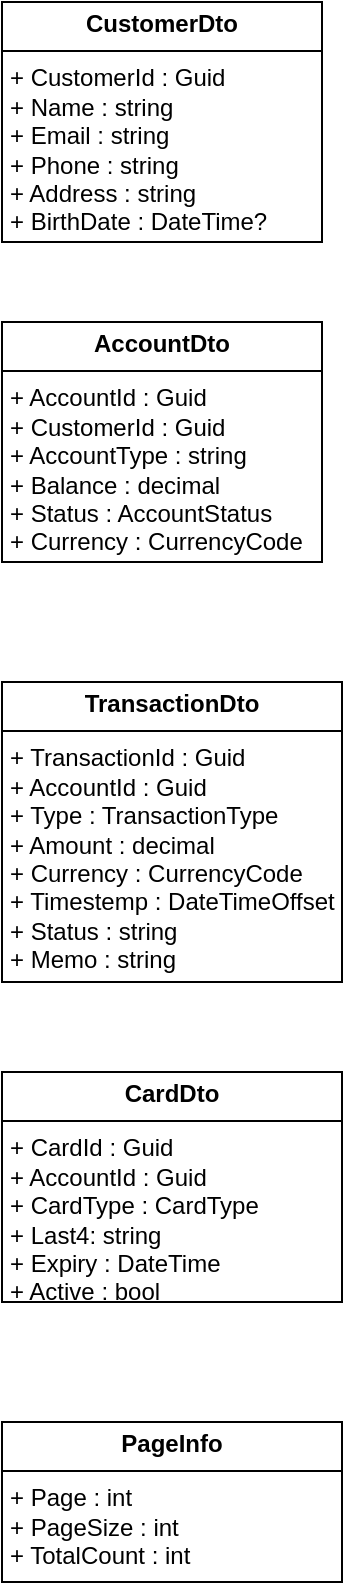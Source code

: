 <mxfile>
    <diagram id="l6KXP2zXiG89hpc-AJ43" name="第 1 页">
        <mxGraphModel dx="426" dy="786" grid="1" gridSize="10" guides="1" tooltips="1" connect="1" arrows="1" fold="1" page="1" pageScale="1" pageWidth="827" pageHeight="1169" math="0" shadow="0">
            <root>
                <mxCell id="0"/>
                <mxCell id="1" parent="0"/>
                <mxCell id="2" value="&lt;p style=&quot;margin:0px;margin-top:4px;text-align:center;&quot;&gt;&lt;b&gt;CustomerDto&lt;/b&gt;&lt;/p&gt;&lt;hr size=&quot;1&quot; style=&quot;border-style:solid;&quot;&gt;&lt;p style=&quot;margin:0px;margin-left:4px;&quot;&gt;+ CustomerId : Guid&lt;/p&gt;&lt;p style=&quot;margin:0px;margin-left:4px;&quot;&gt;+ Name : string&lt;/p&gt;&lt;p style=&quot;margin:0px;margin-left:4px;&quot;&gt;+ Email : string&lt;/p&gt;&lt;p style=&quot;margin:0px;margin-left:4px;&quot;&gt;+ Phone : string&lt;/p&gt;&lt;p style=&quot;margin:0px;margin-left:4px;&quot;&gt;+ Address : string&lt;/p&gt;&lt;p style=&quot;margin:0px;margin-left:4px;&quot;&gt;+ BirthDate : DateTime?&lt;/p&gt;" style="verticalAlign=top;align=left;overflow=fill;html=1;whiteSpace=wrap;" parent="1" vertex="1">
                    <mxGeometry x="60" y="50" width="160" height="120" as="geometry"/>
                </mxCell>
                <mxCell id="3" value="&lt;p style=&quot;margin:0px;margin-top:4px;text-align:center;&quot;&gt;&lt;b&gt;AccountDto&lt;/b&gt;&lt;/p&gt;&lt;hr size=&quot;1&quot; style=&quot;border-style:solid;&quot;&gt;&lt;p style=&quot;margin:0px;margin-left:4px;&quot;&gt;+ AccountId : Guid&lt;/p&gt;&lt;p style=&quot;margin:0px;margin-left:4px;&quot;&gt;+ CustomerId : Guid&lt;/p&gt;&lt;p style=&quot;margin:0px;margin-left:4px;&quot;&gt;+ AccountType : string&lt;/p&gt;&lt;p style=&quot;margin:0px;margin-left:4px;&quot;&gt;+ Balance : decimal&lt;/p&gt;&lt;p style=&quot;margin:0px;margin-left:4px;&quot;&gt;+ Status : AccountStatus&lt;/p&gt;&lt;p style=&quot;margin:0px;margin-left:4px;&quot;&gt;+ Currency : CurrencyCode&lt;/p&gt;" style="verticalAlign=top;align=left;overflow=fill;html=1;whiteSpace=wrap;" vertex="1" parent="1">
                    <mxGeometry x="60" y="210" width="160" height="120" as="geometry"/>
                </mxCell>
                <mxCell id="4" value="&lt;p style=&quot;margin:0px;margin-top:4px;text-align:center;&quot;&gt;&lt;b&gt;TransactionDto&lt;/b&gt;&lt;/p&gt;&lt;hr size=&quot;1&quot; style=&quot;border-style:solid;&quot;&gt;&lt;p style=&quot;margin:0px;margin-left:4px;&quot;&gt;+ TransactionId : Guid&lt;/p&gt;&lt;p style=&quot;margin:0px;margin-left:4px;&quot;&gt;+ AccountId : Guid&lt;/p&gt;&lt;p style=&quot;margin:0px;margin-left:4px;&quot;&gt;+ Type : TransactionType&lt;/p&gt;&lt;p style=&quot;margin:0px;margin-left:4px;&quot;&gt;+ Amount : decimal&lt;/p&gt;&lt;p style=&quot;margin:0px;margin-left:4px;&quot;&gt;+ Currency : CurrencyCode&lt;/p&gt;&lt;p style=&quot;margin:0px;margin-left:4px;&quot;&gt;+ Timestemp : DateTimeOffset&lt;/p&gt;&lt;p style=&quot;margin:0px;margin-left:4px;&quot;&gt;+ Status : string&lt;/p&gt;&lt;p style=&quot;margin:0px;margin-left:4px;&quot;&gt;+ Memo : string&lt;/p&gt;" style="verticalAlign=top;align=left;overflow=fill;html=1;whiteSpace=wrap;" vertex="1" parent="1">
                    <mxGeometry x="60" y="390" width="170" height="150" as="geometry"/>
                </mxCell>
                <mxCell id="5" value="&lt;p style=&quot;margin:0px;margin-top:4px;text-align:center;&quot;&gt;&lt;b&gt;CardDto&lt;/b&gt;&lt;/p&gt;&lt;hr size=&quot;1&quot; style=&quot;border-style:solid;&quot;&gt;&lt;p style=&quot;margin:0px;margin-left:4px;&quot;&gt;+ CardId : Guid&lt;/p&gt;&lt;p style=&quot;margin:0px;margin-left:4px;&quot;&gt;+ AccountId : Guid&lt;/p&gt;&lt;p style=&quot;margin:0px;margin-left:4px;&quot;&gt;+ CardType : CardType&lt;/p&gt;&lt;p style=&quot;margin:0px;margin-left:4px;&quot;&gt;+ Last4: string&lt;/p&gt;&lt;p style=&quot;margin:0px;margin-left:4px;&quot;&gt;+ Expiry : DateTime&lt;/p&gt;&lt;p style=&quot;margin:0px;margin-left:4px;&quot;&gt;+ Active : bool&lt;/p&gt;" style="verticalAlign=top;align=left;overflow=fill;html=1;whiteSpace=wrap;" vertex="1" parent="1">
                    <mxGeometry x="60" y="585" width="170" height="115" as="geometry"/>
                </mxCell>
                <mxCell id="6" value="&lt;p style=&quot;margin:0px;margin-top:4px;text-align:center;&quot;&gt;&lt;b&gt;PageInfo&lt;/b&gt;&lt;/p&gt;&lt;hr size=&quot;1&quot; style=&quot;border-style:solid;&quot;&gt;&lt;p style=&quot;margin:0px;margin-left:4px;&quot;&gt;+ Page : int&amp;nbsp;&lt;/p&gt;&lt;p style=&quot;margin:0px;margin-left:4px;&quot;&gt;+ PageSize : int&lt;/p&gt;&lt;p style=&quot;margin:0px;margin-left:4px;&quot;&gt;+ TotalCount : int&lt;/p&gt;" style="verticalAlign=top;align=left;overflow=fill;html=1;whiteSpace=wrap;" vertex="1" parent="1">
                    <mxGeometry x="60" y="760" width="170" height="80" as="geometry"/>
                </mxCell>
            </root>
        </mxGraphModel>
    </diagram>
</mxfile>